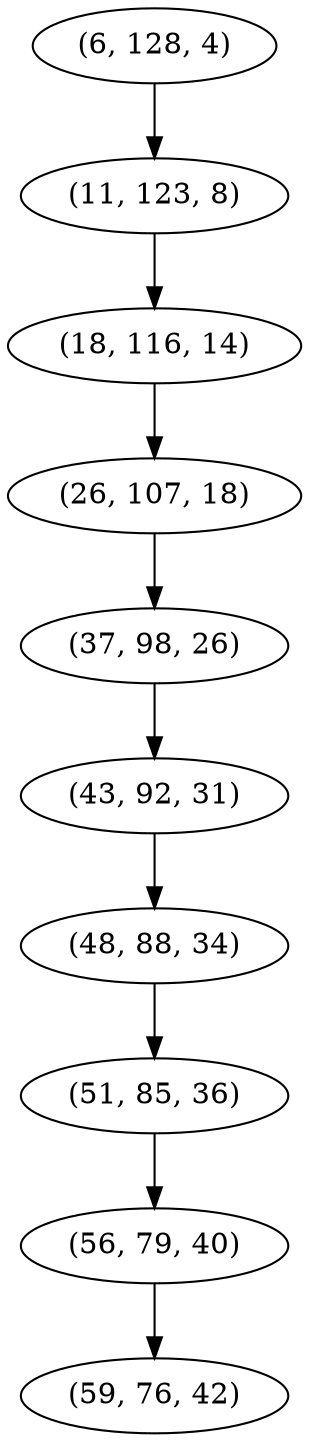 digraph tree {
    "(6, 128, 4)";
    "(11, 123, 8)";
    "(18, 116, 14)";
    "(26, 107, 18)";
    "(37, 98, 26)";
    "(43, 92, 31)";
    "(48, 88, 34)";
    "(51, 85, 36)";
    "(56, 79, 40)";
    "(59, 76, 42)";
    "(6, 128, 4)" -> "(11, 123, 8)";
    "(11, 123, 8)" -> "(18, 116, 14)";
    "(18, 116, 14)" -> "(26, 107, 18)";
    "(26, 107, 18)" -> "(37, 98, 26)";
    "(37, 98, 26)" -> "(43, 92, 31)";
    "(43, 92, 31)" -> "(48, 88, 34)";
    "(48, 88, 34)" -> "(51, 85, 36)";
    "(51, 85, 36)" -> "(56, 79, 40)";
    "(56, 79, 40)" -> "(59, 76, 42)";
}
